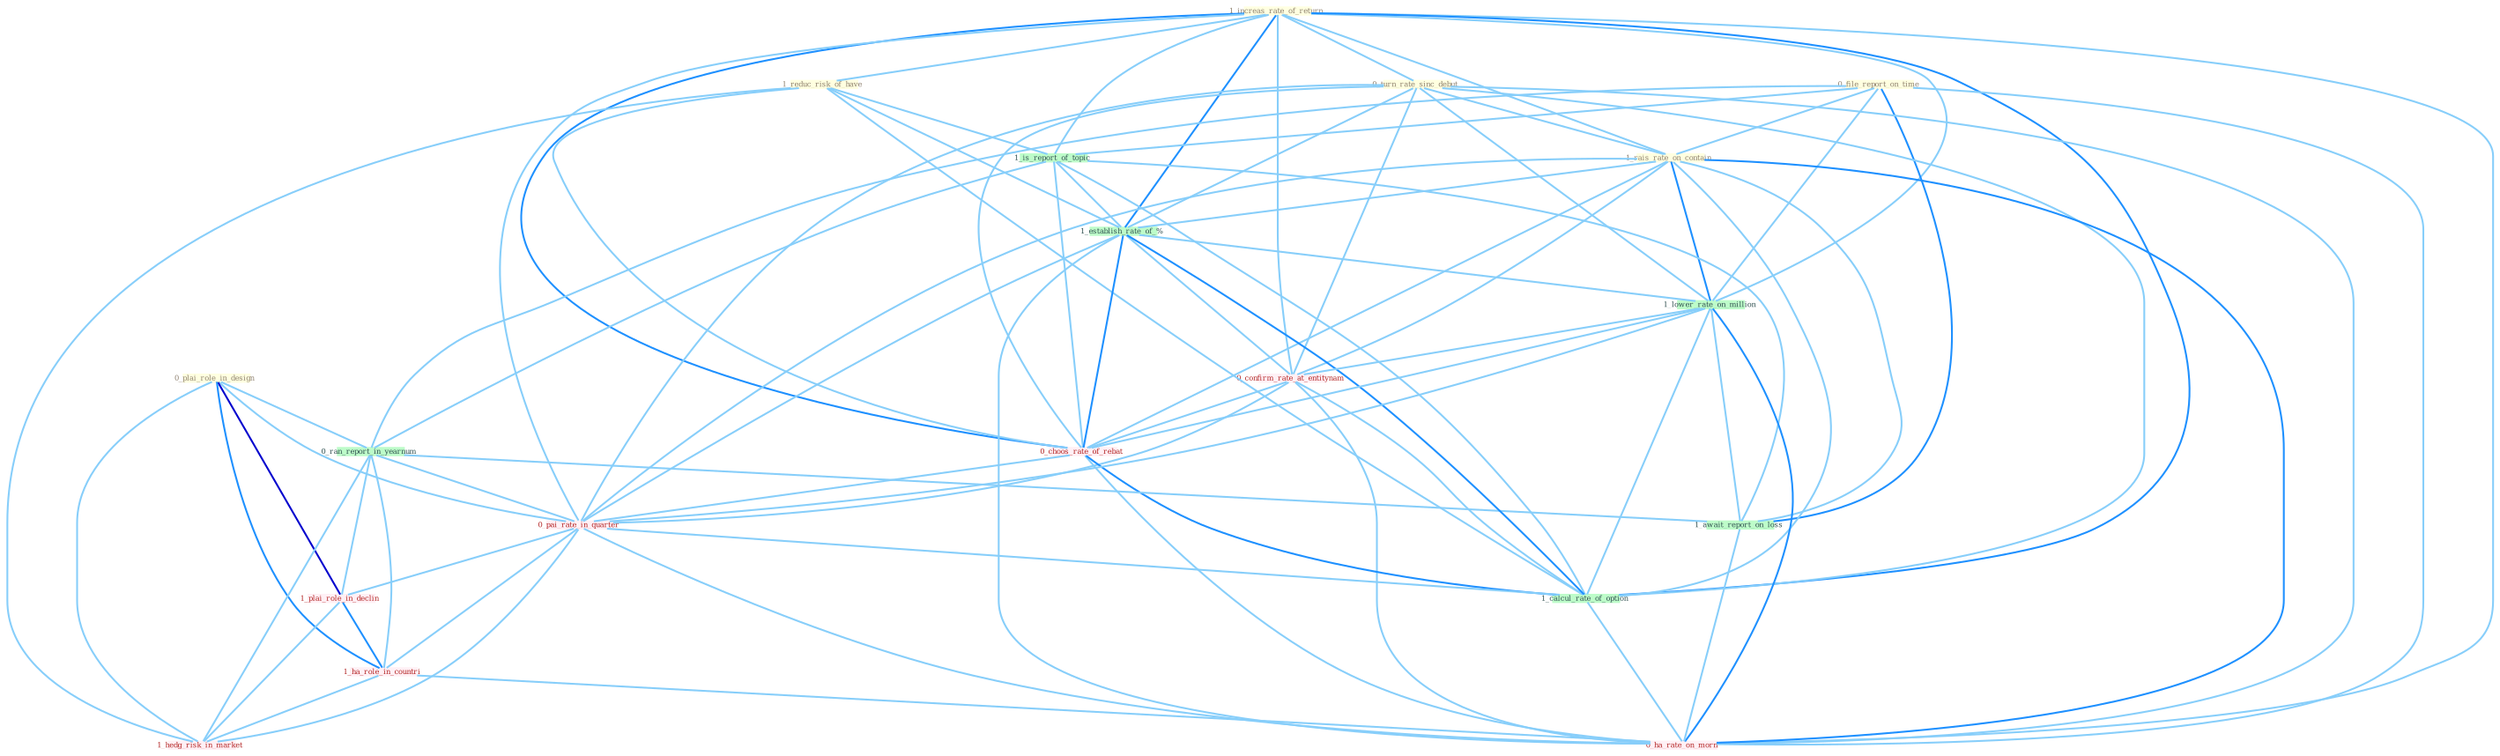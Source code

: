 Graph G{ 
    node
    [shape=polygon,style=filled,width=.5,height=.06,color="#BDFCC9",fixedsize=true,fontsize=4,
    fontcolor="#2f4f4f"];
    {node
    [color="#ffffe0", fontcolor="#8b7d6b"] "0_plai_role_in_design " "1_increas_rate_of_return " "0_file_report_on_time " "0_turn_rate_sinc_debut " "1_reduc_risk_of_have " "1_rais_rate_on_contain "}
{node [color="#fff0f5", fontcolor="#b22222"] "0_confirm_rate_at_entitynam " "0_choos_rate_of_rebat " "0_pai_rate_in_quarter " "1_plai_role_in_declin " "1_ha_role_in_countri " "1_hedg_risk_in_market " "0_ha_rate_on_morn "}
edge [color="#B0E2FF"];

	"0_plai_role_in_design " -- "0_ran_report_in_yearnum " [w="1", color="#87cefa" ];
	"0_plai_role_in_design " -- "0_pai_rate_in_quarter " [w="1", color="#87cefa" ];
	"0_plai_role_in_design " -- "1_plai_role_in_declin " [w="3", color="#0000cd" , len=0.6];
	"0_plai_role_in_design " -- "1_ha_role_in_countri " [w="2", color="#1e90ff" , len=0.8];
	"0_plai_role_in_design " -- "1_hedg_risk_in_market " [w="1", color="#87cefa" ];
	"1_increas_rate_of_return " -- "0_turn_rate_sinc_debut " [w="1", color="#87cefa" ];
	"1_increas_rate_of_return " -- "1_reduc_risk_of_have " [w="1", color="#87cefa" ];
	"1_increas_rate_of_return " -- "1_rais_rate_on_contain " [w="1", color="#87cefa" ];
	"1_increas_rate_of_return " -- "1_is_report_of_topic " [w="1", color="#87cefa" ];
	"1_increas_rate_of_return " -- "1_establish_rate_of_% " [w="2", color="#1e90ff" , len=0.8];
	"1_increas_rate_of_return " -- "1_lower_rate_on_million " [w="1", color="#87cefa" ];
	"1_increas_rate_of_return " -- "0_confirm_rate_at_entitynam " [w="1", color="#87cefa" ];
	"1_increas_rate_of_return " -- "0_choos_rate_of_rebat " [w="2", color="#1e90ff" , len=0.8];
	"1_increas_rate_of_return " -- "0_pai_rate_in_quarter " [w="1", color="#87cefa" ];
	"1_increas_rate_of_return " -- "1_calcul_rate_of_option " [w="2", color="#1e90ff" , len=0.8];
	"1_increas_rate_of_return " -- "0_ha_rate_on_morn " [w="1", color="#87cefa" ];
	"0_file_report_on_time " -- "1_rais_rate_on_contain " [w="1", color="#87cefa" ];
	"0_file_report_on_time " -- "1_is_report_of_topic " [w="1", color="#87cefa" ];
	"0_file_report_on_time " -- "0_ran_report_in_yearnum " [w="1", color="#87cefa" ];
	"0_file_report_on_time " -- "1_lower_rate_on_million " [w="1", color="#87cefa" ];
	"0_file_report_on_time " -- "1_await_report_on_loss " [w="2", color="#1e90ff" , len=0.8];
	"0_file_report_on_time " -- "0_ha_rate_on_morn " [w="1", color="#87cefa" ];
	"0_turn_rate_sinc_debut " -- "1_rais_rate_on_contain " [w="1", color="#87cefa" ];
	"0_turn_rate_sinc_debut " -- "1_establish_rate_of_% " [w="1", color="#87cefa" ];
	"0_turn_rate_sinc_debut " -- "1_lower_rate_on_million " [w="1", color="#87cefa" ];
	"0_turn_rate_sinc_debut " -- "0_confirm_rate_at_entitynam " [w="1", color="#87cefa" ];
	"0_turn_rate_sinc_debut " -- "0_choos_rate_of_rebat " [w="1", color="#87cefa" ];
	"0_turn_rate_sinc_debut " -- "0_pai_rate_in_quarter " [w="1", color="#87cefa" ];
	"0_turn_rate_sinc_debut " -- "1_calcul_rate_of_option " [w="1", color="#87cefa" ];
	"0_turn_rate_sinc_debut " -- "0_ha_rate_on_morn " [w="1", color="#87cefa" ];
	"1_reduc_risk_of_have " -- "1_is_report_of_topic " [w="1", color="#87cefa" ];
	"1_reduc_risk_of_have " -- "1_establish_rate_of_% " [w="1", color="#87cefa" ];
	"1_reduc_risk_of_have " -- "0_choos_rate_of_rebat " [w="1", color="#87cefa" ];
	"1_reduc_risk_of_have " -- "1_calcul_rate_of_option " [w="1", color="#87cefa" ];
	"1_reduc_risk_of_have " -- "1_hedg_risk_in_market " [w="1", color="#87cefa" ];
	"1_rais_rate_on_contain " -- "1_establish_rate_of_% " [w="1", color="#87cefa" ];
	"1_rais_rate_on_contain " -- "1_lower_rate_on_million " [w="2", color="#1e90ff" , len=0.8];
	"1_rais_rate_on_contain " -- "1_await_report_on_loss " [w="1", color="#87cefa" ];
	"1_rais_rate_on_contain " -- "0_confirm_rate_at_entitynam " [w="1", color="#87cefa" ];
	"1_rais_rate_on_contain " -- "0_choos_rate_of_rebat " [w="1", color="#87cefa" ];
	"1_rais_rate_on_contain " -- "0_pai_rate_in_quarter " [w="1", color="#87cefa" ];
	"1_rais_rate_on_contain " -- "1_calcul_rate_of_option " [w="1", color="#87cefa" ];
	"1_rais_rate_on_contain " -- "0_ha_rate_on_morn " [w="2", color="#1e90ff" , len=0.8];
	"1_is_report_of_topic " -- "0_ran_report_in_yearnum " [w="1", color="#87cefa" ];
	"1_is_report_of_topic " -- "1_establish_rate_of_% " [w="1", color="#87cefa" ];
	"1_is_report_of_topic " -- "1_await_report_on_loss " [w="1", color="#87cefa" ];
	"1_is_report_of_topic " -- "0_choos_rate_of_rebat " [w="1", color="#87cefa" ];
	"1_is_report_of_topic " -- "1_calcul_rate_of_option " [w="1", color="#87cefa" ];
	"0_ran_report_in_yearnum " -- "1_await_report_on_loss " [w="1", color="#87cefa" ];
	"0_ran_report_in_yearnum " -- "0_pai_rate_in_quarter " [w="1", color="#87cefa" ];
	"0_ran_report_in_yearnum " -- "1_plai_role_in_declin " [w="1", color="#87cefa" ];
	"0_ran_report_in_yearnum " -- "1_ha_role_in_countri " [w="1", color="#87cefa" ];
	"0_ran_report_in_yearnum " -- "1_hedg_risk_in_market " [w="1", color="#87cefa" ];
	"1_establish_rate_of_% " -- "1_lower_rate_on_million " [w="1", color="#87cefa" ];
	"1_establish_rate_of_% " -- "0_confirm_rate_at_entitynam " [w="1", color="#87cefa" ];
	"1_establish_rate_of_% " -- "0_choos_rate_of_rebat " [w="2", color="#1e90ff" , len=0.8];
	"1_establish_rate_of_% " -- "0_pai_rate_in_quarter " [w="1", color="#87cefa" ];
	"1_establish_rate_of_% " -- "1_calcul_rate_of_option " [w="2", color="#1e90ff" , len=0.8];
	"1_establish_rate_of_% " -- "0_ha_rate_on_morn " [w="1", color="#87cefa" ];
	"1_lower_rate_on_million " -- "1_await_report_on_loss " [w="1", color="#87cefa" ];
	"1_lower_rate_on_million " -- "0_confirm_rate_at_entitynam " [w="1", color="#87cefa" ];
	"1_lower_rate_on_million " -- "0_choos_rate_of_rebat " [w="1", color="#87cefa" ];
	"1_lower_rate_on_million " -- "0_pai_rate_in_quarter " [w="1", color="#87cefa" ];
	"1_lower_rate_on_million " -- "1_calcul_rate_of_option " [w="1", color="#87cefa" ];
	"1_lower_rate_on_million " -- "0_ha_rate_on_morn " [w="2", color="#1e90ff" , len=0.8];
	"1_await_report_on_loss " -- "0_ha_rate_on_morn " [w="1", color="#87cefa" ];
	"0_confirm_rate_at_entitynam " -- "0_choos_rate_of_rebat " [w="1", color="#87cefa" ];
	"0_confirm_rate_at_entitynam " -- "0_pai_rate_in_quarter " [w="1", color="#87cefa" ];
	"0_confirm_rate_at_entitynam " -- "1_calcul_rate_of_option " [w="1", color="#87cefa" ];
	"0_confirm_rate_at_entitynam " -- "0_ha_rate_on_morn " [w="1", color="#87cefa" ];
	"0_choos_rate_of_rebat " -- "0_pai_rate_in_quarter " [w="1", color="#87cefa" ];
	"0_choos_rate_of_rebat " -- "1_calcul_rate_of_option " [w="2", color="#1e90ff" , len=0.8];
	"0_choos_rate_of_rebat " -- "0_ha_rate_on_morn " [w="1", color="#87cefa" ];
	"0_pai_rate_in_quarter " -- "1_calcul_rate_of_option " [w="1", color="#87cefa" ];
	"0_pai_rate_in_quarter " -- "1_plai_role_in_declin " [w="1", color="#87cefa" ];
	"0_pai_rate_in_quarter " -- "1_ha_role_in_countri " [w="1", color="#87cefa" ];
	"0_pai_rate_in_quarter " -- "1_hedg_risk_in_market " [w="1", color="#87cefa" ];
	"0_pai_rate_in_quarter " -- "0_ha_rate_on_morn " [w="1", color="#87cefa" ];
	"1_calcul_rate_of_option " -- "0_ha_rate_on_morn " [w="1", color="#87cefa" ];
	"1_plai_role_in_declin " -- "1_ha_role_in_countri " [w="2", color="#1e90ff" , len=0.8];
	"1_plai_role_in_declin " -- "1_hedg_risk_in_market " [w="1", color="#87cefa" ];
	"1_ha_role_in_countri " -- "1_hedg_risk_in_market " [w="1", color="#87cefa" ];
	"1_ha_role_in_countri " -- "0_ha_rate_on_morn " [w="1", color="#87cefa" ];
}